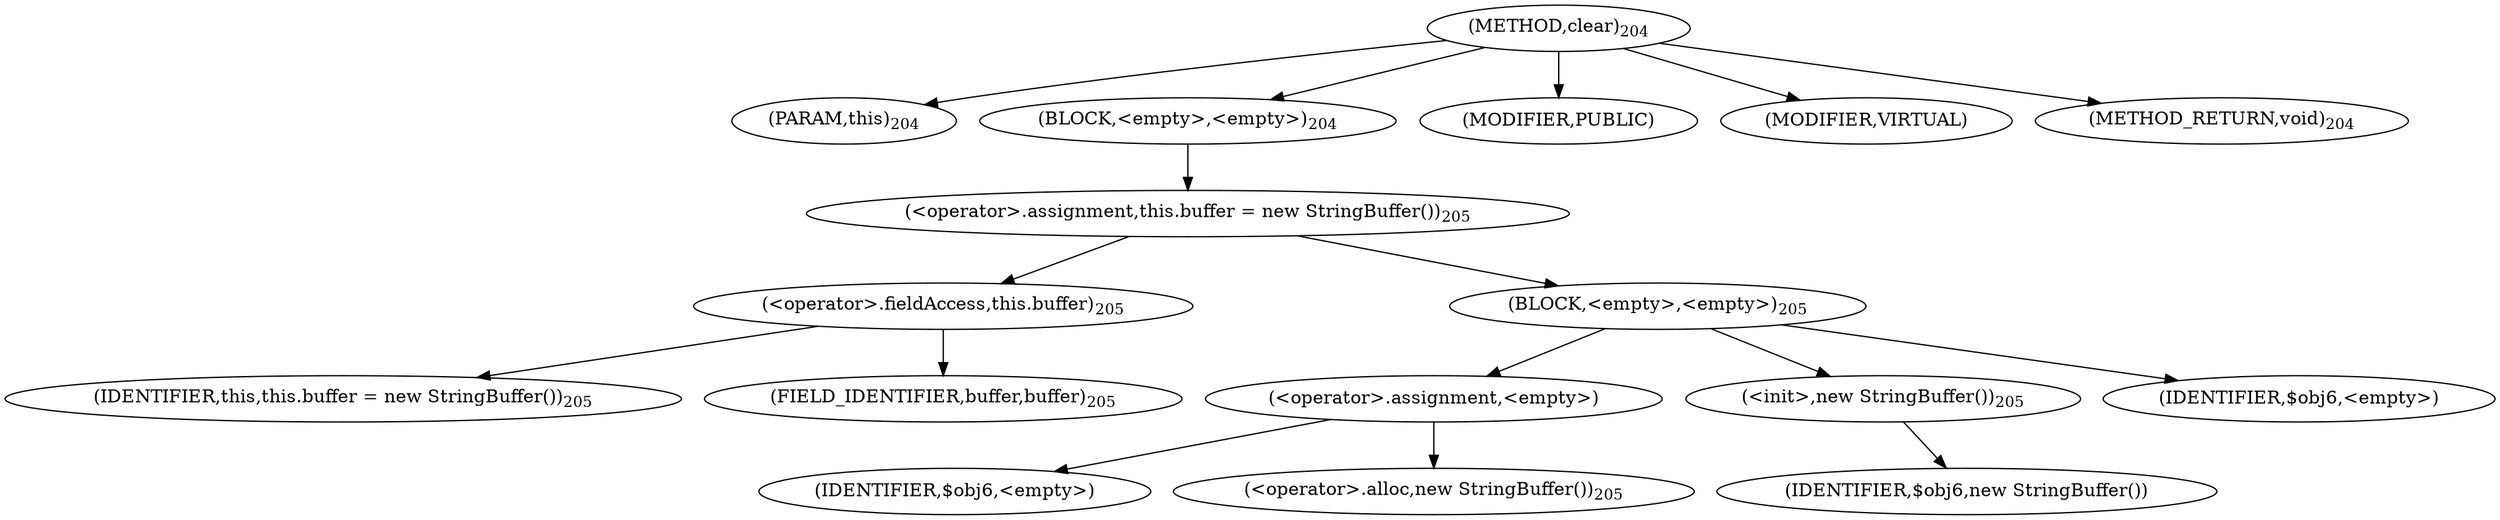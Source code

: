 digraph "clear" {  
"412" [label = <(METHOD,clear)<SUB>204</SUB>> ]
"413" [label = <(PARAM,this)<SUB>204</SUB>> ]
"414" [label = <(BLOCK,&lt;empty&gt;,&lt;empty&gt;)<SUB>204</SUB>> ]
"415" [label = <(&lt;operator&gt;.assignment,this.buffer = new StringBuffer())<SUB>205</SUB>> ]
"416" [label = <(&lt;operator&gt;.fieldAccess,this.buffer)<SUB>205</SUB>> ]
"417" [label = <(IDENTIFIER,this,this.buffer = new StringBuffer())<SUB>205</SUB>> ]
"418" [label = <(FIELD_IDENTIFIER,buffer,buffer)<SUB>205</SUB>> ]
"419" [label = <(BLOCK,&lt;empty&gt;,&lt;empty&gt;)<SUB>205</SUB>> ]
"420" [label = <(&lt;operator&gt;.assignment,&lt;empty&gt;)> ]
"421" [label = <(IDENTIFIER,$obj6,&lt;empty&gt;)> ]
"422" [label = <(&lt;operator&gt;.alloc,new StringBuffer())<SUB>205</SUB>> ]
"423" [label = <(&lt;init&gt;,new StringBuffer())<SUB>205</SUB>> ]
"424" [label = <(IDENTIFIER,$obj6,new StringBuffer())> ]
"425" [label = <(IDENTIFIER,$obj6,&lt;empty&gt;)> ]
"426" [label = <(MODIFIER,PUBLIC)> ]
"427" [label = <(MODIFIER,VIRTUAL)> ]
"428" [label = <(METHOD_RETURN,void)<SUB>204</SUB>> ]
  "412" -> "413" 
  "412" -> "414" 
  "412" -> "426" 
  "412" -> "427" 
  "412" -> "428" 
  "414" -> "415" 
  "415" -> "416" 
  "415" -> "419" 
  "416" -> "417" 
  "416" -> "418" 
  "419" -> "420" 
  "419" -> "423" 
  "419" -> "425" 
  "420" -> "421" 
  "420" -> "422" 
  "423" -> "424" 
}
